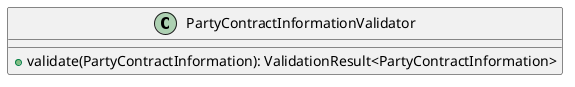 @startuml

    class PartyContractInformationValidator [[PartyContractInformationValidator.html]] {
        +validate(PartyContractInformation): ValidationResult<PartyContractInformation>
    }

@enduml
